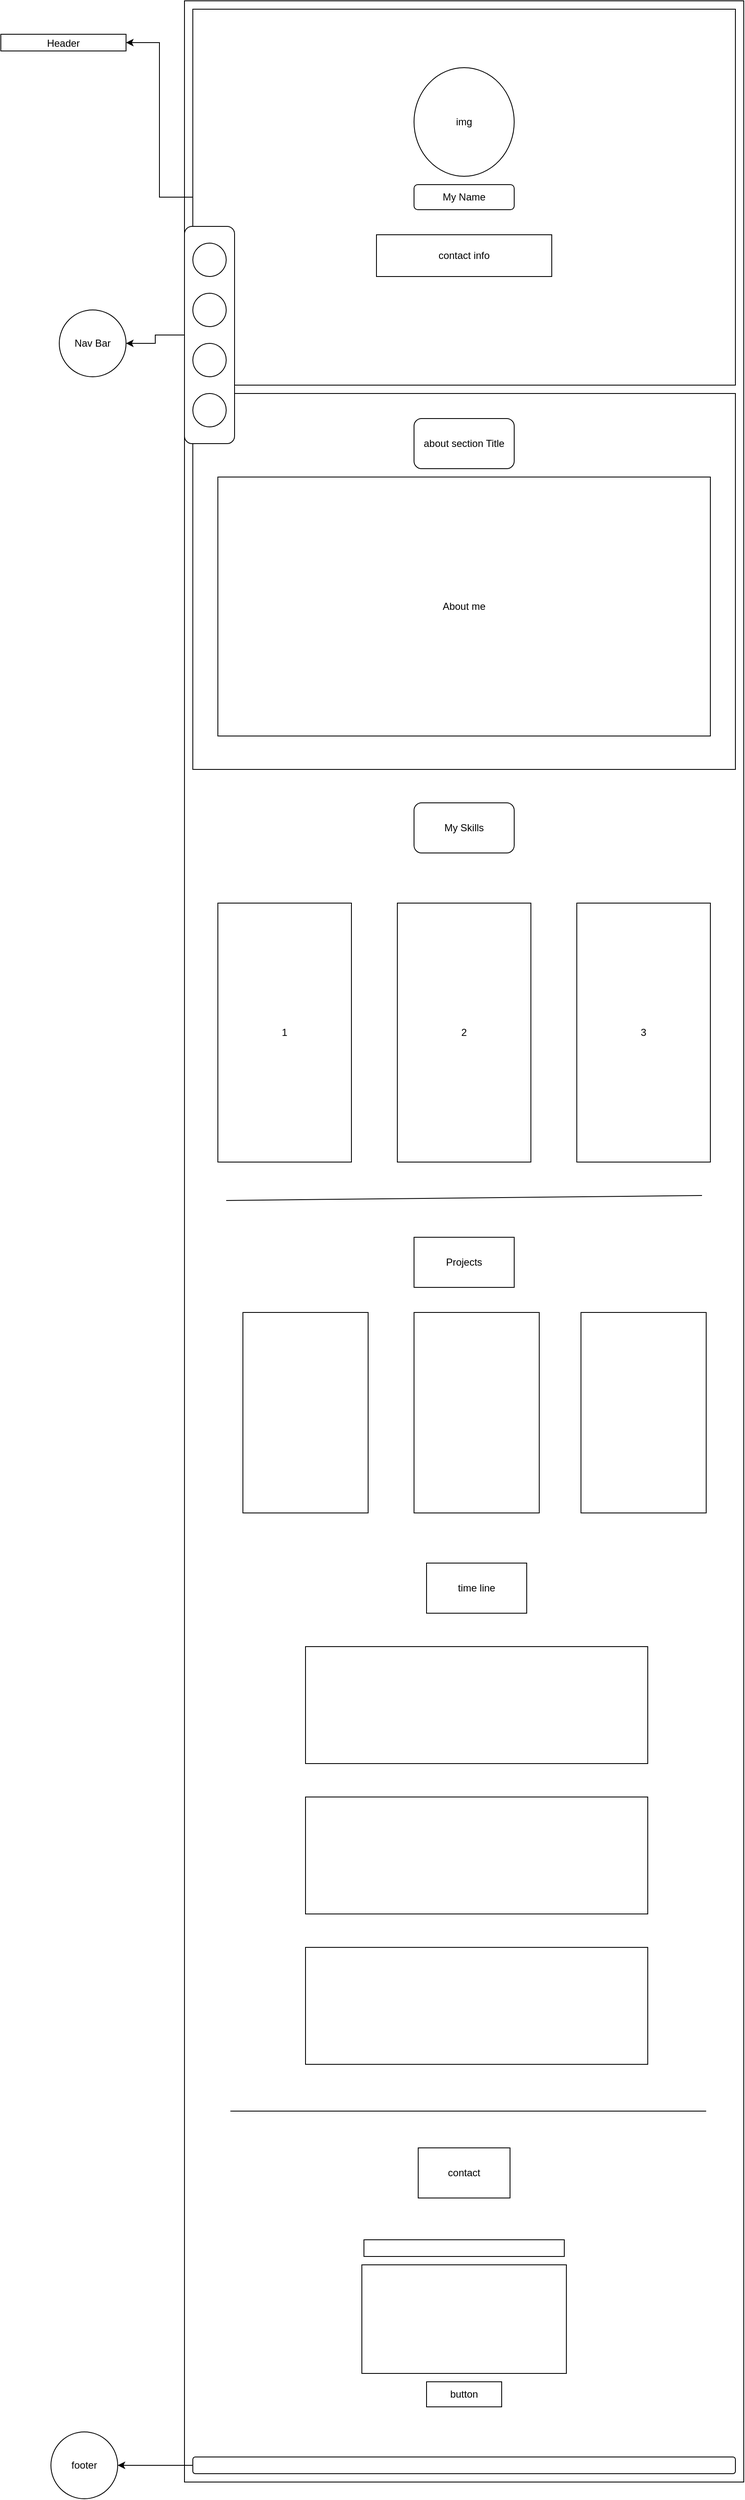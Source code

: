 <mxfile version="26.0.4">
  <diagram name="Page-1" id="LZhW6Tr8pMeytlhq4mgj">
    <mxGraphModel dx="1311" dy="774" grid="1" gridSize="10" guides="1" tooltips="1" connect="1" arrows="1" fold="1" page="1" pageScale="1" pageWidth="850" pageHeight="1100" math="0" shadow="0">
      <root>
        <mxCell id="0" />
        <mxCell id="1" parent="0" />
        <mxCell id="HP6VLH67rxIG_usihmHG-3" value="" style="rounded=0;whiteSpace=wrap;html=1;" vertex="1" parent="1">
          <mxGeometry x="870" y="80" width="670" height="2970" as="geometry" />
        </mxCell>
        <mxCell id="HP6VLH67rxIG_usihmHG-20" value="" style="rounded=0;whiteSpace=wrap;html=1;shadow=0;glass=0;verticalAlign=bottom;labelBackgroundColor=none;spacing=2;" vertex="1" parent="1">
          <mxGeometry x="880" y="550" width="650" height="450" as="geometry" />
        </mxCell>
        <mxCell id="HP6VLH67rxIG_usihmHG-16" value="" style="edgeStyle=orthogonalEdgeStyle;rounded=0;orthogonalLoop=1;jettySize=auto;html=1;" edge="1" parent="1" source="HP6VLH67rxIG_usihmHG-14" target="HP6VLH67rxIG_usihmHG-15">
          <mxGeometry relative="1" as="geometry" />
        </mxCell>
        <mxCell id="HP6VLH67rxIG_usihmHG-14" value="" style="rounded=0;whiteSpace=wrap;html=1;shadow=0;glass=0;verticalAlign=bottom;labelBackgroundColor=none;spacing=2;" vertex="1" parent="1">
          <mxGeometry x="880" y="90" width="650" height="450" as="geometry" />
        </mxCell>
        <mxCell id="HP6VLH67rxIG_usihmHG-8" value="" style="edgeStyle=orthogonalEdgeStyle;rounded=0;orthogonalLoop=1;jettySize=auto;html=1;" edge="1" parent="1" source="HP6VLH67rxIG_usihmHG-6" target="HP6VLH67rxIG_usihmHG-7">
          <mxGeometry relative="1" as="geometry" />
        </mxCell>
        <mxCell id="HP6VLH67rxIG_usihmHG-6" value="" style="rounded=1;whiteSpace=wrap;html=1;verticalAlign=middle;" vertex="1" parent="1">
          <mxGeometry x="870" y="350" width="60" height="260" as="geometry" />
        </mxCell>
        <mxCell id="HP6VLH67rxIG_usihmHG-7" value="Nav Bar" style="ellipse;whiteSpace=wrap;html=1;rounded=1;" vertex="1" parent="1">
          <mxGeometry x="720" y="450" width="80" height="80" as="geometry" />
        </mxCell>
        <mxCell id="HP6VLH67rxIG_usihmHG-10" value="" style="ellipse;whiteSpace=wrap;html=1;aspect=fixed;" vertex="1" parent="1">
          <mxGeometry x="880" y="370" width="40" height="40" as="geometry" />
        </mxCell>
        <mxCell id="HP6VLH67rxIG_usihmHG-11" value="" style="ellipse;whiteSpace=wrap;html=1;aspect=fixed;" vertex="1" parent="1">
          <mxGeometry x="880" y="430" width="40" height="40" as="geometry" />
        </mxCell>
        <mxCell id="HP6VLH67rxIG_usihmHG-12" value="" style="ellipse;whiteSpace=wrap;html=1;aspect=fixed;" vertex="1" parent="1">
          <mxGeometry x="880" y="490" width="40" height="40" as="geometry" />
        </mxCell>
        <mxCell id="HP6VLH67rxIG_usihmHG-13" value="" style="ellipse;whiteSpace=wrap;html=1;aspect=fixed;" vertex="1" parent="1">
          <mxGeometry x="880" y="550" width="40" height="40" as="geometry" />
        </mxCell>
        <mxCell id="HP6VLH67rxIG_usihmHG-15" value="Header" style="rounded=0;whiteSpace=wrap;html=1;shadow=0;glass=0;verticalAlign=bottom;labelBackgroundColor=none;spacing=2;" vertex="1" parent="1">
          <mxGeometry x="650" y="120" width="150" height="20" as="geometry" />
        </mxCell>
        <mxCell id="HP6VLH67rxIG_usihmHG-17" value="img" style="ellipse;whiteSpace=wrap;html=1;" vertex="1" parent="1">
          <mxGeometry x="1145" y="160" width="120" height="130" as="geometry" />
        </mxCell>
        <mxCell id="HP6VLH67rxIG_usihmHG-18" value="My Name" style="rounded=1;whiteSpace=wrap;html=1;" vertex="1" parent="1">
          <mxGeometry x="1145" y="300" width="120" height="30" as="geometry" />
        </mxCell>
        <mxCell id="HP6VLH67rxIG_usihmHG-19" value="contact info" style="rounded=0;whiteSpace=wrap;html=1;" vertex="1" parent="1">
          <mxGeometry x="1100" y="360" width="210" height="50" as="geometry" />
        </mxCell>
        <mxCell id="HP6VLH67rxIG_usihmHG-21" value="about section Title" style="rounded=1;whiteSpace=wrap;html=1;" vertex="1" parent="1">
          <mxGeometry x="1145" y="580" width="120" height="60" as="geometry" />
        </mxCell>
        <mxCell id="HP6VLH67rxIG_usihmHG-22" value="About me" style="rounded=0;whiteSpace=wrap;html=1;" vertex="1" parent="1">
          <mxGeometry x="910" y="650" width="590" height="310" as="geometry" />
        </mxCell>
        <mxCell id="HP6VLH67rxIG_usihmHG-23" value="1" style="rounded=0;whiteSpace=wrap;html=1;" vertex="1" parent="1">
          <mxGeometry x="910" y="1160" width="160" height="310" as="geometry" />
        </mxCell>
        <mxCell id="HP6VLH67rxIG_usihmHG-24" value="2" style="rounded=0;whiteSpace=wrap;html=1;" vertex="1" parent="1">
          <mxGeometry x="1125" y="1160" width="160" height="310" as="geometry" />
        </mxCell>
        <mxCell id="HP6VLH67rxIG_usihmHG-25" value="3" style="rounded=0;whiteSpace=wrap;html=1;" vertex="1" parent="1">
          <mxGeometry x="1340" y="1160" width="160" height="310" as="geometry" />
        </mxCell>
        <mxCell id="HP6VLH67rxIG_usihmHG-26" value="My Skills" style="rounded=1;whiteSpace=wrap;html=1;" vertex="1" parent="1">
          <mxGeometry x="1145" y="1040" width="120" height="60" as="geometry" />
        </mxCell>
        <mxCell id="HP6VLH67rxIG_usihmHG-27" value="Projects" style="rounded=0;whiteSpace=wrap;html=1;" vertex="1" parent="1">
          <mxGeometry x="1145" y="1560" width="120" height="60" as="geometry" />
        </mxCell>
        <mxCell id="HP6VLH67rxIG_usihmHG-28" value="" style="rounded=0;whiteSpace=wrap;html=1;" vertex="1" parent="1">
          <mxGeometry x="940" y="1650" width="150" height="240" as="geometry" />
        </mxCell>
        <mxCell id="HP6VLH67rxIG_usihmHG-29" value="" style="rounded=0;whiteSpace=wrap;html=1;" vertex="1" parent="1">
          <mxGeometry x="1145" y="1650" width="150" height="240" as="geometry" />
        </mxCell>
        <mxCell id="HP6VLH67rxIG_usihmHG-30" value="" style="rounded=0;whiteSpace=wrap;html=1;" vertex="1" parent="1">
          <mxGeometry x="1345" y="1650" width="150" height="240" as="geometry" />
        </mxCell>
        <mxCell id="HP6VLH67rxIG_usihmHG-31" value="time line" style="rounded=0;whiteSpace=wrap;html=1;" vertex="1" parent="1">
          <mxGeometry x="1160" y="1950" width="120" height="60" as="geometry" />
        </mxCell>
        <mxCell id="HP6VLH67rxIG_usihmHG-32" value="" style="rounded=0;whiteSpace=wrap;html=1;" vertex="1" parent="1">
          <mxGeometry x="1015" y="2050" width="410" height="140" as="geometry" />
        </mxCell>
        <mxCell id="HP6VLH67rxIG_usihmHG-33" value="" style="rounded=0;whiteSpace=wrap;html=1;" vertex="1" parent="1">
          <mxGeometry x="1015" y="2230" width="410" height="140" as="geometry" />
        </mxCell>
        <mxCell id="HP6VLH67rxIG_usihmHG-34" value="" style="rounded=0;whiteSpace=wrap;html=1;" vertex="1" parent="1">
          <mxGeometry x="1015" y="2410" width="410" height="140" as="geometry" />
        </mxCell>
        <mxCell id="HP6VLH67rxIG_usihmHG-35" value="contact" style="rounded=0;whiteSpace=wrap;html=1;" vertex="1" parent="1">
          <mxGeometry x="1150" y="2650" width="110" height="60" as="geometry" />
        </mxCell>
        <mxCell id="HP6VLH67rxIG_usihmHG-36" value="" style="rounded=0;whiteSpace=wrap;html=1;" vertex="1" parent="1">
          <mxGeometry x="1085" y="2760" width="240" height="20" as="geometry" />
        </mxCell>
        <mxCell id="HP6VLH67rxIG_usihmHG-37" value="" style="rounded=0;whiteSpace=wrap;html=1;" vertex="1" parent="1">
          <mxGeometry x="1082.5" y="2790" width="245" height="130" as="geometry" />
        </mxCell>
        <mxCell id="HP6VLH67rxIG_usihmHG-42" value="" style="edgeStyle=orthogonalEdgeStyle;rounded=0;orthogonalLoop=1;jettySize=auto;html=1;" edge="1" parent="1" source="HP6VLH67rxIG_usihmHG-40" target="HP6VLH67rxIG_usihmHG-41">
          <mxGeometry relative="1" as="geometry" />
        </mxCell>
        <mxCell id="HP6VLH67rxIG_usihmHG-40" value="" style="rounded=1;whiteSpace=wrap;html=1;" vertex="1" parent="1">
          <mxGeometry x="880" y="3020" width="650" height="20" as="geometry" />
        </mxCell>
        <mxCell id="HP6VLH67rxIG_usihmHG-41" value="footer" style="ellipse;whiteSpace=wrap;html=1;rounded=1;" vertex="1" parent="1">
          <mxGeometry x="710" y="2990" width="80" height="80" as="geometry" />
        </mxCell>
        <mxCell id="HP6VLH67rxIG_usihmHG-43" value="button" style="rounded=0;whiteSpace=wrap;html=1;" vertex="1" parent="1">
          <mxGeometry x="1160" y="2930" width="90" height="30" as="geometry" />
        </mxCell>
        <mxCell id="HP6VLH67rxIG_usihmHG-45" value="" style="endArrow=none;html=1;rounded=0;exitX=0.142;exitY=0.502;exitDx=0;exitDy=0;exitPerimeter=0;" edge="1" parent="1">
          <mxGeometry width="50" height="50" relative="1" as="geometry">
            <mxPoint x="920.0" y="1515.94" as="sourcePoint" />
            <mxPoint x="1490" y="1510" as="targetPoint" />
          </mxGeometry>
        </mxCell>
        <mxCell id="HP6VLH67rxIG_usihmHG-46" value="" style="endArrow=none;html=1;rounded=0;exitX=0.142;exitY=0.502;exitDx=0;exitDy=0;exitPerimeter=0;" edge="1" parent="1">
          <mxGeometry width="50" height="50" relative="1" as="geometry">
            <mxPoint x="925.0" y="2605.94" as="sourcePoint" />
            <mxPoint x="1495" y="2606" as="targetPoint" />
          </mxGeometry>
        </mxCell>
      </root>
    </mxGraphModel>
  </diagram>
</mxfile>
